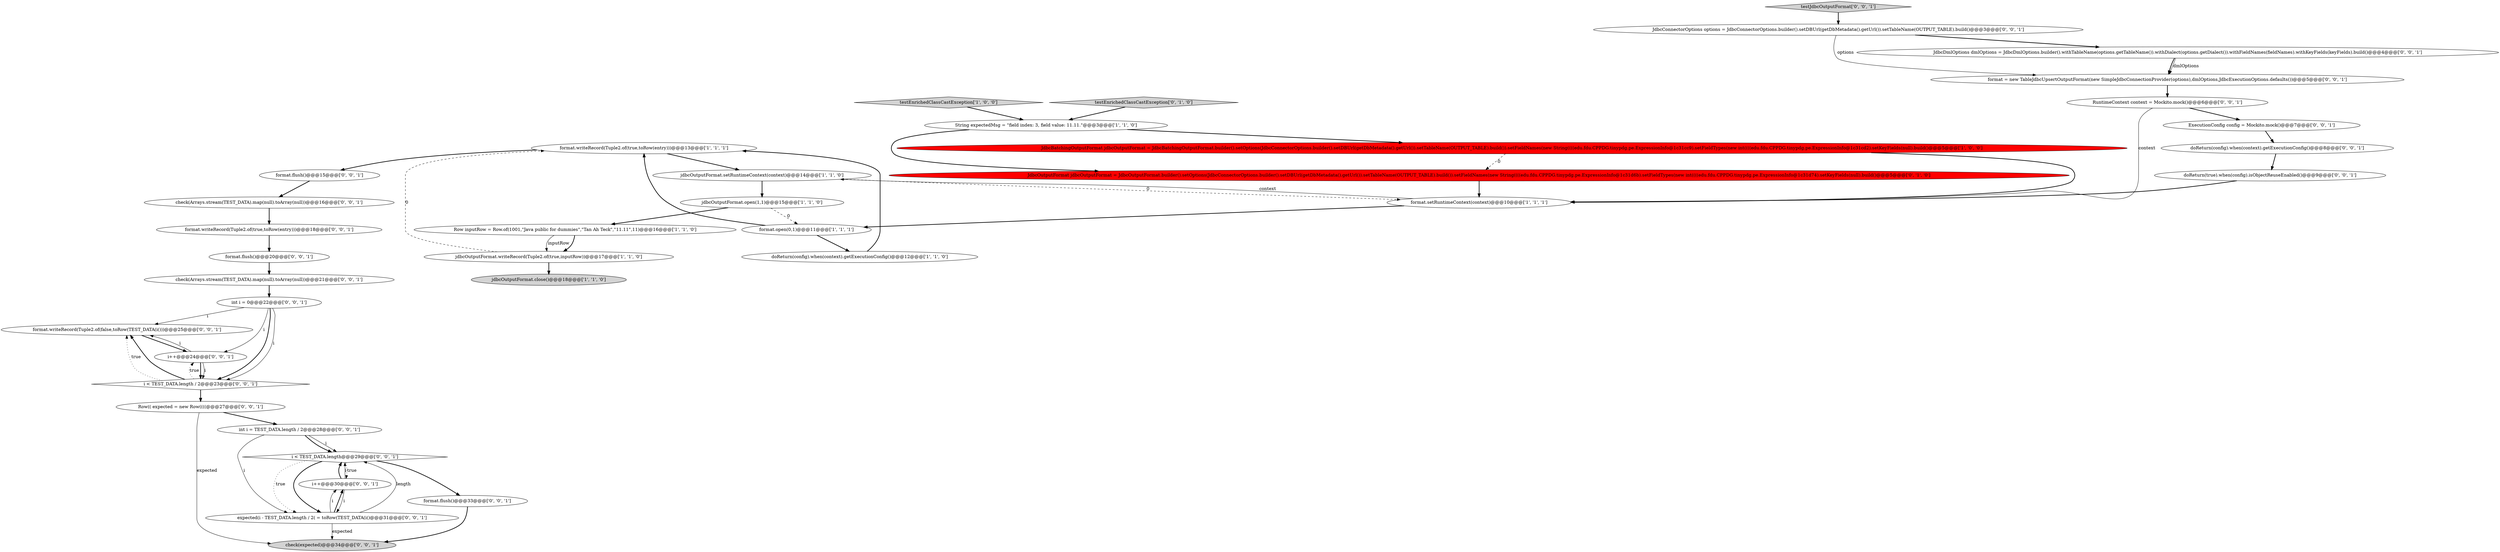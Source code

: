 digraph {
16 [style = filled, label = "check(Arrays.stream(TEST_DATA).map(null).toArray(null))@@@21@@@['0', '0', '1']", fillcolor = white, shape = ellipse image = "AAA0AAABBB3BBB"];
31 [style = filled, label = "Row(( expected = new Row((((@@@27@@@['0', '0', '1']", fillcolor = white, shape = ellipse image = "AAA0AAABBB3BBB"];
34 [style = filled, label = "format.writeRecord(Tuple2.of(false,toRow(TEST_DATA(i()))@@@25@@@['0', '0', '1']", fillcolor = white, shape = ellipse image = "AAA0AAABBB3BBB"];
35 [style = filled, label = "i < TEST_DATA.length@@@29@@@['0', '0', '1']", fillcolor = white, shape = diamond image = "AAA0AAABBB3BBB"];
25 [style = filled, label = "i++@@@24@@@['0', '0', '1']", fillcolor = white, shape = ellipse image = "AAA0AAABBB3BBB"];
13 [style = filled, label = "JdbcOutputFormat jdbcOutputFormat = JdbcOutputFormat.builder().setOptions(JdbcConnectorOptions.builder().setDBUrl(getDbMetadata().getUrl()).setTableName(OUTPUT_TABLE).build()).setFieldNames(new String((((edu.fdu.CPPDG.tinypdg.pe.ExpressionInfo@1c31d6b).setFieldTypes(new int((((edu.fdu.CPPDG.tinypdg.pe.ExpressionInfo@1c31d74).setKeyFields(null).build()@@@5@@@['0', '1', '0']", fillcolor = red, shape = ellipse image = "AAA1AAABBB2BBB"];
28 [style = filled, label = "RuntimeContext context = Mockito.mock()@@@6@@@['0', '0', '1']", fillcolor = white, shape = ellipse image = "AAA0AAABBB3BBB"];
24 [style = filled, label = "JdbcConnectorOptions options = JdbcConnectorOptions.builder().setDBUrl(getDbMetadata().getUrl()).setTableName(OUTPUT_TABLE).build()@@@3@@@['0', '0', '1']", fillcolor = white, shape = ellipse image = "AAA0AAABBB3BBB"];
23 [style = filled, label = "i++@@@30@@@['0', '0', '1']", fillcolor = white, shape = ellipse image = "AAA0AAABBB3BBB"];
10 [style = filled, label = "String expectedMsg = \"field index: 3, field value: 11.11.\"@@@3@@@['1', '1', '0']", fillcolor = white, shape = ellipse image = "AAA0AAABBB1BBB"];
17 [style = filled, label = "format.flush()@@@33@@@['0', '0', '1']", fillcolor = white, shape = ellipse image = "AAA0AAABBB3BBB"];
20 [style = filled, label = "doReturn(true).when(config).isObjectReuseEnabled()@@@9@@@['0', '0', '1']", fillcolor = white, shape = ellipse image = "AAA0AAABBB3BBB"];
15 [style = filled, label = "format.flush()@@@20@@@['0', '0', '1']", fillcolor = white, shape = ellipse image = "AAA0AAABBB3BBB"];
18 [style = filled, label = "format.writeRecord(Tuple2.of(true,toRow(entry)))@@@18@@@['0', '0', '1']", fillcolor = white, shape = ellipse image = "AAA0AAABBB3BBB"];
5 [style = filled, label = "jdbcOutputFormat.close()@@@18@@@['1', '1', '0']", fillcolor = lightgray, shape = ellipse image = "AAA0AAABBB1BBB"];
1 [style = filled, label = "format.writeRecord(Tuple2.of(true,toRow(entry)))@@@13@@@['1', '1', '1']", fillcolor = white, shape = ellipse image = "AAA0AAABBB1BBB"];
14 [style = filled, label = "doReturn(config).when(context).getExecutionConfig()@@@8@@@['0', '0', '1']", fillcolor = white, shape = ellipse image = "AAA0AAABBB3BBB"];
2 [style = filled, label = "jdbcOutputFormat.open(1,1)@@@15@@@['1', '1', '0']", fillcolor = white, shape = ellipse image = "AAA0AAABBB1BBB"];
19 [style = filled, label = "check(expected)@@@34@@@['0', '0', '1']", fillcolor = lightgray, shape = ellipse image = "AAA0AAABBB3BBB"];
21 [style = filled, label = "int i = TEST_DATA.length / 2@@@28@@@['0', '0', '1']", fillcolor = white, shape = ellipse image = "AAA0AAABBB3BBB"];
27 [style = filled, label = "format = new TableJdbcUpsertOutputFormat(new SimpleJdbcConnectionProvider(options),dmlOptions,JdbcExecutionOptions.defaults())@@@5@@@['0', '0', '1']", fillcolor = white, shape = ellipse image = "AAA0AAABBB3BBB"];
26 [style = filled, label = "expected(i - TEST_DATA.length / 2( = toRow(TEST_DATA(i()@@@31@@@['0', '0', '1']", fillcolor = white, shape = ellipse image = "AAA0AAABBB3BBB"];
37 [style = filled, label = "ExecutionConfig config = Mockito.mock()@@@7@@@['0', '0', '1']", fillcolor = white, shape = ellipse image = "AAA0AAABBB3BBB"];
32 [style = filled, label = "format.flush()@@@15@@@['0', '0', '1']", fillcolor = white, shape = ellipse image = "AAA0AAABBB3BBB"];
6 [style = filled, label = "jdbcOutputFormat.writeRecord(Tuple2.of(true,inputRow))@@@17@@@['1', '1', '0']", fillcolor = white, shape = ellipse image = "AAA0AAABBB1BBB"];
22 [style = filled, label = "i < TEST_DATA.length / 2@@@23@@@['0', '0', '1']", fillcolor = white, shape = diamond image = "AAA0AAABBB3BBB"];
30 [style = filled, label = "int i = 0@@@22@@@['0', '0', '1']", fillcolor = white, shape = ellipse image = "AAA0AAABBB3BBB"];
3 [style = filled, label = "format.open(0,1)@@@11@@@['1', '1', '1']", fillcolor = white, shape = ellipse image = "AAA0AAABBB1BBB"];
7 [style = filled, label = "testEnrichedClassCastException['1', '0', '0']", fillcolor = lightgray, shape = diamond image = "AAA0AAABBB1BBB"];
12 [style = filled, label = "testEnrichedClassCastException['0', '1', '0']", fillcolor = lightgray, shape = diamond image = "AAA0AAABBB2BBB"];
36 [style = filled, label = "testJdbcOutputFormat['0', '0', '1']", fillcolor = lightgray, shape = diamond image = "AAA0AAABBB3BBB"];
11 [style = filled, label = "JdbcBatchingOutputFormat jdbcOutputFormat = JdbcBatchingOutputFormat.builder().setOptions(JdbcConnectorOptions.builder().setDBUrl(getDbMetadata().getUrl()).setTableName(OUTPUT_TABLE).build()).setFieldNames(new String((((edu.fdu.CPPDG.tinypdg.pe.ExpressionInfo@1c31cc9).setFieldTypes(new int((((edu.fdu.CPPDG.tinypdg.pe.ExpressionInfo@1c31cd2).setKeyFields(null).build()@@@5@@@['1', '0', '0']", fillcolor = red, shape = ellipse image = "AAA1AAABBB1BBB"];
8 [style = filled, label = "format.setRuntimeContext(context)@@@10@@@['1', '1', '1']", fillcolor = white, shape = ellipse image = "AAA0AAABBB1BBB"];
4 [style = filled, label = "Row inputRow = Row.of(1001,\"Java public for dummies\",\"Tan Ah Teck\",\"11.11\",11)@@@16@@@['1', '1', '0']", fillcolor = white, shape = ellipse image = "AAA0AAABBB1BBB"];
33 [style = filled, label = "check(Arrays.stream(TEST_DATA).map(null).toArray(null))@@@16@@@['0', '0', '1']", fillcolor = white, shape = ellipse image = "AAA0AAABBB3BBB"];
9 [style = filled, label = "jdbcOutputFormat.setRuntimeContext(context)@@@14@@@['1', '1', '0']", fillcolor = white, shape = ellipse image = "AAA0AAABBB1BBB"];
0 [style = filled, label = "doReturn(config).when(context).getExecutionConfig()@@@12@@@['1', '1', '0']", fillcolor = white, shape = ellipse image = "AAA0AAABBB1BBB"];
29 [style = filled, label = "JdbcDmlOptions dmlOptions = JdbcDmlOptions.builder().withTableName(options.getTableName()).withDialect(options.getDialect()).withFieldNames(fieldNames).withKeyFields(keyFields).build()@@@4@@@['0', '0', '1']", fillcolor = white, shape = ellipse image = "AAA0AAABBB3BBB"];
22->34 [style = dotted, label="true"];
24->27 [style = solid, label="options"];
28->37 [style = bold, label=""];
30->22 [style = bold, label=""];
34->25 [style = bold, label=""];
6->1 [style = dashed, label="0"];
3->1 [style = bold, label=""];
25->22 [style = bold, label=""];
9->2 [style = bold, label=""];
4->6 [style = bold, label=""];
7->10 [style = bold, label=""];
21->35 [style = solid, label="i"];
27->28 [style = bold, label=""];
22->25 [style = dotted, label="true"];
8->3 [style = bold, label=""];
18->15 [style = bold, label=""];
30->34 [style = solid, label="i"];
22->31 [style = bold, label=""];
35->26 [style = dotted, label="true"];
31->21 [style = bold, label=""];
24->29 [style = bold, label=""];
4->6 [style = solid, label="inputRow"];
15->16 [style = bold, label=""];
9->8 [style = dashed, label="0"];
2->4 [style = bold, label=""];
30->22 [style = solid, label="i"];
17->19 [style = bold, label=""];
32->33 [style = bold, label=""];
1->9 [style = bold, label=""];
3->0 [style = bold, label=""];
30->25 [style = solid, label="i"];
23->35 [style = bold, label=""];
29->27 [style = bold, label=""];
6->5 [style = bold, label=""];
37->14 [style = bold, label=""];
20->8 [style = bold, label=""];
12->10 [style = bold, label=""];
26->23 [style = solid, label="i"];
11->13 [style = dashed, label="0"];
36->24 [style = bold, label=""];
10->13 [style = bold, label=""];
33->18 [style = bold, label=""];
21->26 [style = solid, label="i"];
23->35 [style = solid, label="i"];
0->1 [style = bold, label=""];
16->30 [style = bold, label=""];
22->34 [style = bold, label=""];
26->23 [style = bold, label=""];
29->27 [style = solid, label="dmlOptions"];
26->19 [style = solid, label="expected"];
35->17 [style = bold, label=""];
1->32 [style = bold, label=""];
11->8 [style = bold, label=""];
25->34 [style = solid, label="i"];
26->35 [style = solid, label="length"];
13->8 [style = bold, label=""];
21->35 [style = bold, label=""];
31->19 [style = solid, label="expected"];
23->26 [style = solid, label="i"];
28->8 [style = solid, label="context"];
25->22 [style = solid, label="i"];
35->23 [style = dotted, label="true"];
35->26 [style = bold, label=""];
2->3 [style = dashed, label="0"];
8->9 [style = solid, label="context"];
14->20 [style = bold, label=""];
10->11 [style = bold, label=""];
}
